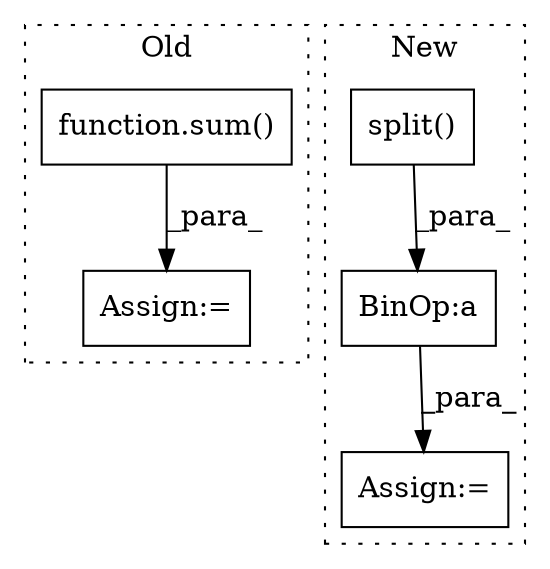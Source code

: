 digraph G {
subgraph cluster0 {
1 [label="function.sum()" a="75" s="4095,4385" l="21,14" shape="box"];
3 [label="Assign:=" a="68" s="4901" l="4" shape="box"];
label = "Old";
style="dotted";
}
subgraph cluster1 {
2 [label="split()" a="75" s="4276,4294" l="15,1" shape="box"];
4 [label="Assign:=" a="68" s="4244" l="4" shape="box"];
5 [label="BinOp:a" a="82" s="4256" l="3" shape="box"];
label = "New";
style="dotted";
}
1 -> 3 [label="_para_"];
2 -> 5 [label="_para_"];
5 -> 4 [label="_para_"];
}